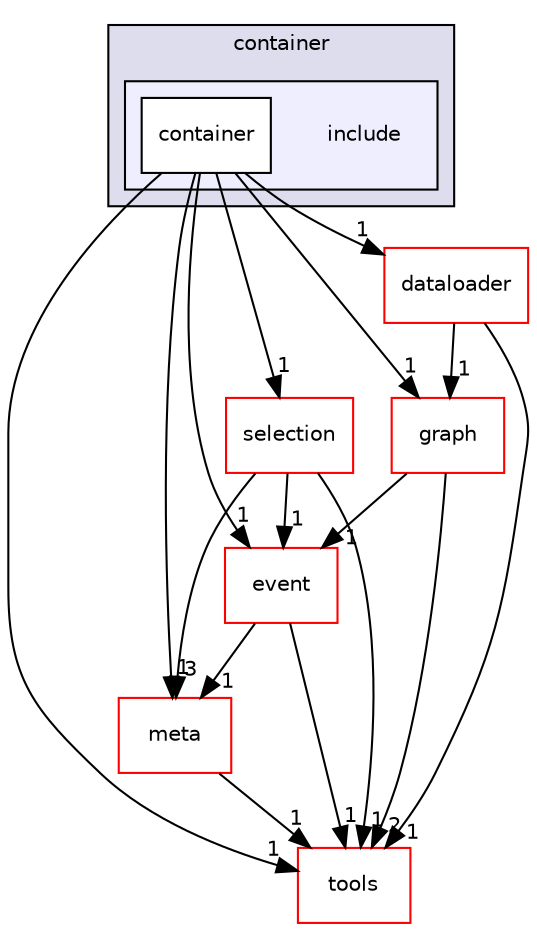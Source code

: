 digraph "include" {
  compound=true
  node [ fontsize="10", fontname="Helvetica"];
  edge [ labelfontsize="10", labelfontname="Helvetica"];
  subgraph clusterdir_ed04fa5e107bc41b17a4bc8d6afe9f11 {
    graph [ bgcolor="#ddddee", pencolor="black", label="container" fontname="Helvetica", fontsize="10", URL="dir_ed04fa5e107bc41b17a4bc8d6afe9f11.html"]
  subgraph clusterdir_f070df36ed04de6728e43bcf2cf52dfe {
    graph [ bgcolor="#eeeeff", pencolor="black", label="" URL="dir_f070df36ed04de6728e43bcf2cf52dfe.html"];
    dir_f070df36ed04de6728e43bcf2cf52dfe [shape=plaintext label="include"];
    dir_69c61fac42c3af0b5b0b3d62ca8c93d1 [shape=box label="container" color="black" fillcolor="white" style="filled" URL="dir_69c61fac42c3af0b5b0b3d62ca8c93d1.html"];
  }
  }
  dir_7e7898fd82fc7805c9d39fdbc62120b9 [shape=box label="meta" fillcolor="white" style="filled" color="red" URL="dir_7e7898fd82fc7805c9d39fdbc62120b9.html"];
  dir_4969ff72e1fed5b4b8966b48bec3d706 [shape=box label="graph" fillcolor="white" style="filled" color="red" URL="dir_4969ff72e1fed5b4b8966b48bec3d706.html"];
  dir_fb91096735c52f3a453d1a3e67025085 [shape=box label="event" fillcolor="white" style="filled" color="red" URL="dir_fb91096735c52f3a453d1a3e67025085.html"];
  dir_01cd01df262b9d391c5521e9294e448f [shape=box label="dataloader" fillcolor="white" style="filled" color="red" URL="dir_01cd01df262b9d391c5521e9294e448f.html"];
  dir_c49883265e919209ca31c480d01c9221 [shape=box label="selection" fillcolor="white" style="filled" color="red" URL="dir_c49883265e919209ca31c480d01c9221.html"];
  dir_f0fdfbf866f75abaaae77c9c053e2c4e [shape=box label="tools" fillcolor="white" style="filled" color="red" URL="dir_f0fdfbf866f75abaaae77c9c053e2c4e.html"];
  dir_7e7898fd82fc7805c9d39fdbc62120b9->dir_f0fdfbf866f75abaaae77c9c053e2c4e [headlabel="1", labeldistance=1.5 headhref="dir_000157_000142.html"];
  dir_4969ff72e1fed5b4b8966b48bec3d706->dir_fb91096735c52f3a453d1a3e67025085 [headlabel="1", labeldistance=1.5 headhref="dir_000130_000116.html"];
  dir_4969ff72e1fed5b4b8966b48bec3d706->dir_f0fdfbf866f75abaaae77c9c053e2c4e [headlabel="2", labeldistance=1.5 headhref="dir_000130_000142.html"];
  dir_69c61fac42c3af0b5b0b3d62ca8c93d1->dir_7e7898fd82fc7805c9d39fdbc62120b9 [headlabel="1", labeldistance=1.5 headhref="dir_000095_000157.html"];
  dir_69c61fac42c3af0b5b0b3d62ca8c93d1->dir_4969ff72e1fed5b4b8966b48bec3d706 [headlabel="1", labeldistance=1.5 headhref="dir_000095_000130.html"];
  dir_69c61fac42c3af0b5b0b3d62ca8c93d1->dir_fb91096735c52f3a453d1a3e67025085 [headlabel="1", labeldistance=1.5 headhref="dir_000095_000116.html"];
  dir_69c61fac42c3af0b5b0b3d62ca8c93d1->dir_01cd01df262b9d391c5521e9294e448f [headlabel="1", labeldistance=1.5 headhref="dir_000095_000088.html"];
  dir_69c61fac42c3af0b5b0b3d62ca8c93d1->dir_c49883265e919209ca31c480d01c9221 [headlabel="1", labeldistance=1.5 headhref="dir_000095_000194.html"];
  dir_69c61fac42c3af0b5b0b3d62ca8c93d1->dir_f0fdfbf866f75abaaae77c9c053e2c4e [headlabel="1", labeldistance=1.5 headhref="dir_000095_000142.html"];
  dir_fb91096735c52f3a453d1a3e67025085->dir_7e7898fd82fc7805c9d39fdbc62120b9 [headlabel="1", labeldistance=1.5 headhref="dir_000116_000157.html"];
  dir_fb91096735c52f3a453d1a3e67025085->dir_f0fdfbf866f75abaaae77c9c053e2c4e [headlabel="1", labeldistance=1.5 headhref="dir_000116_000142.html"];
  dir_01cd01df262b9d391c5521e9294e448f->dir_4969ff72e1fed5b4b8966b48bec3d706 [headlabel="1", labeldistance=1.5 headhref="dir_000088_000130.html"];
  dir_01cd01df262b9d391c5521e9294e448f->dir_f0fdfbf866f75abaaae77c9c053e2c4e [headlabel="1", labeldistance=1.5 headhref="dir_000088_000142.html"];
  dir_c49883265e919209ca31c480d01c9221->dir_7e7898fd82fc7805c9d39fdbc62120b9 [headlabel="3", labeldistance=1.5 headhref="dir_000194_000157.html"];
  dir_c49883265e919209ca31c480d01c9221->dir_fb91096735c52f3a453d1a3e67025085 [headlabel="1", labeldistance=1.5 headhref="dir_000194_000116.html"];
  dir_c49883265e919209ca31c480d01c9221->dir_f0fdfbf866f75abaaae77c9c053e2c4e [headlabel="1", labeldistance=1.5 headhref="dir_000194_000142.html"];
}
